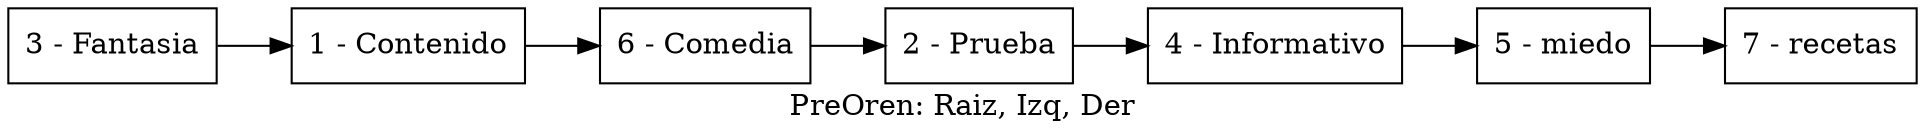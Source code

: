 digraph G {rankdir=LR;label="PreOren: Raiz, Izq, Der";node[shape=box];
nodo3 [ label ="3 - Fantasia"];
nodo1 [ label ="1 - Contenido"];
nodo6 [ label ="6 - Comedia"];
nodo2 [ label ="2 - Prueba"];
nodo4 [ label ="4 - Informativo"];
nodo5 [ label ="5 - miedo"];
nodo7 [ label ="7 - recetas"];
nodo3-> nodo1
nodo1-> nodo6
nodo6-> nodo2
nodo2-> nodo4
nodo4-> nodo5
nodo5-> nodo7
}
